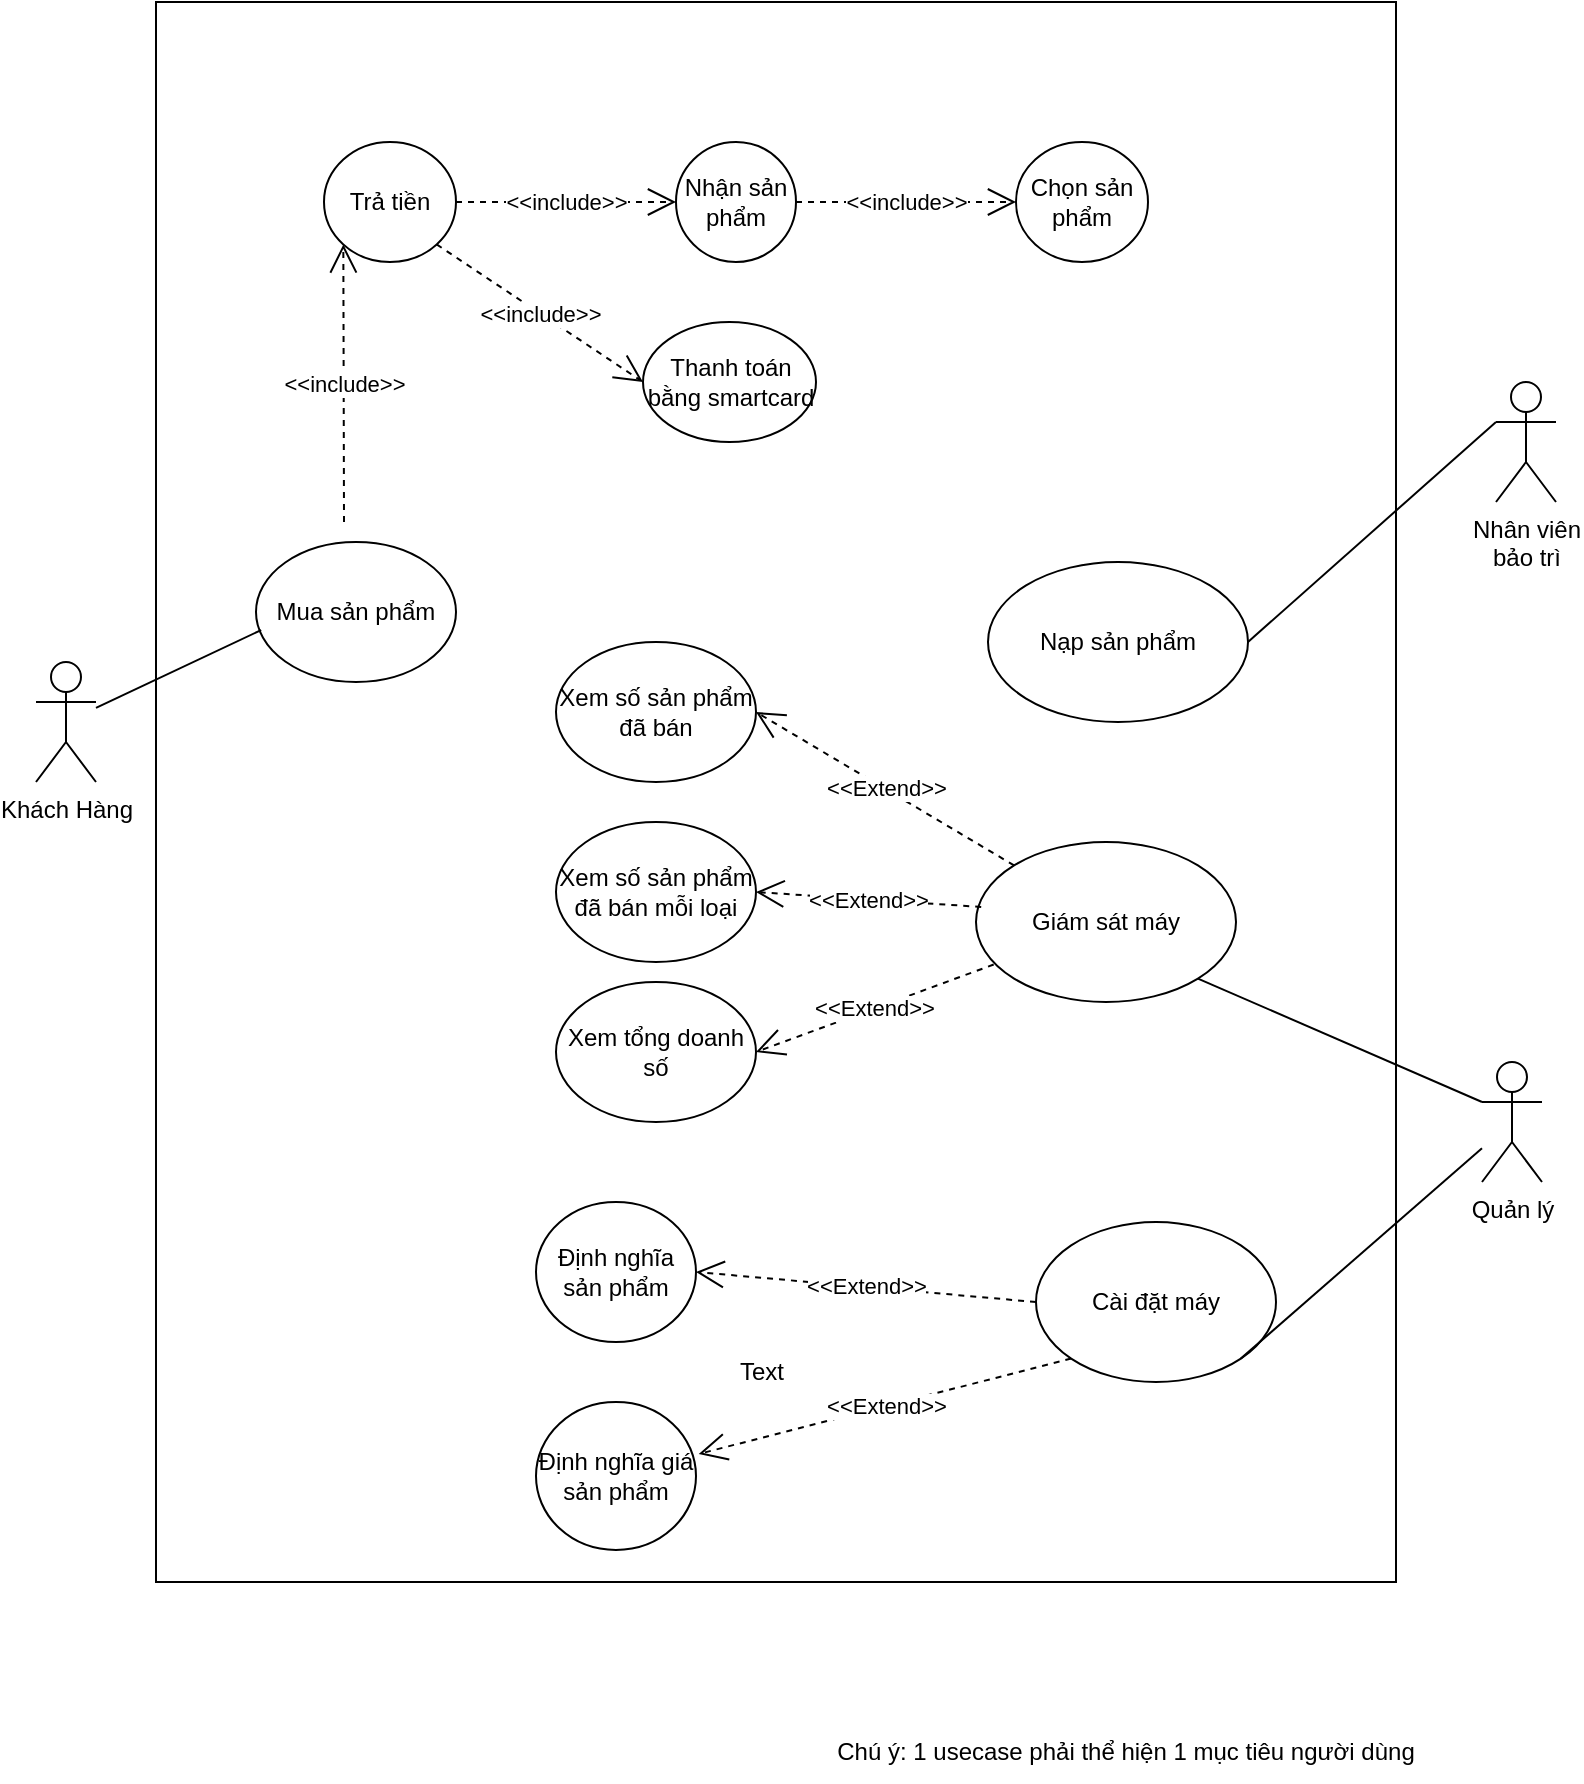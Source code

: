<mxfile version="20.8.20" type="github">
  <diagram name="Trang-1" id="1fvKQeITgAMp1NTGySb4">
    <mxGraphModel dx="1194" dy="1910" grid="1" gridSize="10" guides="1" tooltips="1" connect="1" arrows="1" fold="1" page="1" pageScale="1" pageWidth="827" pageHeight="1169" math="0" shadow="0">
      <root>
        <mxCell id="0" />
        <mxCell id="1" parent="0" />
        <mxCell id="is1j8jJFaSuD51MKp72F-58" value="" style="rounded=0;whiteSpace=wrap;html=1;" parent="1" vertex="1">
          <mxGeometry x="107" y="-1130" width="620" height="790" as="geometry" />
        </mxCell>
        <mxCell id="is1j8jJFaSuD51MKp72F-59" value="Khách Hàng" style="shape=umlActor;verticalLabelPosition=bottom;verticalAlign=top;html=1;outlineConnect=0;" parent="1" vertex="1">
          <mxGeometry x="47" y="-800" width="30" height="60" as="geometry" />
        </mxCell>
        <mxCell id="is1j8jJFaSuD51MKp72F-60" value="Nhân viên&lt;br&gt;bảo trì" style="shape=umlActor;verticalLabelPosition=bottom;verticalAlign=top;html=1;outlineConnect=0;" parent="1" vertex="1">
          <mxGeometry x="777" y="-940" width="30" height="60" as="geometry" />
        </mxCell>
        <mxCell id="is1j8jJFaSuD51MKp72F-61" value="Mua sản phẩm" style="ellipse;whiteSpace=wrap;html=1;" parent="1" vertex="1">
          <mxGeometry x="157" y="-860" width="100" height="70" as="geometry" />
        </mxCell>
        <mxCell id="is1j8jJFaSuD51MKp72F-62" value="Nạp sản phẩm" style="ellipse;whiteSpace=wrap;html=1;" parent="1" vertex="1">
          <mxGeometry x="523" y="-850" width="130" height="80" as="geometry" />
        </mxCell>
        <mxCell id="is1j8jJFaSuD51MKp72F-63" value="Giám sát máy" style="ellipse;whiteSpace=wrap;html=1;" parent="1" vertex="1">
          <mxGeometry x="517" y="-710" width="130" height="80" as="geometry" />
        </mxCell>
        <mxCell id="is1j8jJFaSuD51MKp72F-64" value="Cài đặt máy" style="ellipse;whiteSpace=wrap;html=1;" parent="1" vertex="1">
          <mxGeometry x="547" y="-520" width="120" height="80" as="geometry" />
        </mxCell>
        <mxCell id="is1j8jJFaSuD51MKp72F-65" value="Nhận sản phẩm" style="ellipse;whiteSpace=wrap;html=1;" parent="1" vertex="1">
          <mxGeometry x="367" y="-1060" width="60" height="60" as="geometry" />
        </mxCell>
        <mxCell id="is1j8jJFaSuD51MKp72F-66" value="Chọn sản phẩm" style="ellipse;whiteSpace=wrap;html=1;" parent="1" vertex="1">
          <mxGeometry x="537" y="-1060" width="66" height="60" as="geometry" />
        </mxCell>
        <mxCell id="is1j8jJFaSuD51MKp72F-67" value="Trả tiền" style="ellipse;whiteSpace=wrap;html=1;" parent="1" vertex="1">
          <mxGeometry x="191" y="-1060" width="66" height="60" as="geometry" />
        </mxCell>
        <mxCell id="is1j8jJFaSuD51MKp72F-68" value="" style="endArrow=none;html=1;rounded=0;entryX=0;entryY=0.333;entryDx=0;entryDy=0;entryPerimeter=0;exitX=1;exitY=0.5;exitDx=0;exitDy=0;" parent="1" source="is1j8jJFaSuD51MKp72F-62" target="is1j8jJFaSuD51MKp72F-60" edge="1">
          <mxGeometry width="50" height="50" relative="1" as="geometry">
            <mxPoint x="677" y="-850" as="sourcePoint" />
            <mxPoint x="727" y="-900" as="targetPoint" />
          </mxGeometry>
        </mxCell>
        <mxCell id="is1j8jJFaSuD51MKp72F-69" value="&amp;lt;&amp;lt;include&amp;gt;&amp;gt;" style="endArrow=open;endSize=12;dashed=1;html=1;rounded=0;entryX=0;entryY=1;entryDx=0;entryDy=0;" parent="1" target="is1j8jJFaSuD51MKp72F-67" edge="1">
          <mxGeometry x="-0.008" width="160" relative="1" as="geometry">
            <mxPoint x="201" y="-870" as="sourcePoint" />
            <mxPoint x="407" y="-840" as="targetPoint" />
            <mxPoint as="offset" />
          </mxGeometry>
        </mxCell>
        <mxCell id="is1j8jJFaSuD51MKp72F-70" value="&amp;lt;&amp;lt;include&amp;gt;&amp;gt;" style="endArrow=open;endSize=12;dashed=1;html=1;rounded=0;exitX=1;exitY=0.5;exitDx=0;exitDy=0;" parent="1" source="is1j8jJFaSuD51MKp72F-67" target="is1j8jJFaSuD51MKp72F-65" edge="1">
          <mxGeometry width="160" relative="1" as="geometry">
            <mxPoint x="356" y="-930" as="sourcePoint" />
            <mxPoint x="431" y="-959" as="targetPoint" />
          </mxGeometry>
        </mxCell>
        <mxCell id="is1j8jJFaSuD51MKp72F-71" value="&amp;lt;&amp;lt;include&amp;gt;&amp;gt;" style="endArrow=open;endSize=12;dashed=1;html=1;rounded=0;exitX=1;exitY=0.5;exitDx=0;exitDy=0;entryX=0;entryY=0.5;entryDx=0;entryDy=0;" parent="1" source="is1j8jJFaSuD51MKp72F-65" target="is1j8jJFaSuD51MKp72F-66" edge="1">
          <mxGeometry width="160" relative="1" as="geometry">
            <mxPoint x="373" y="-911" as="sourcePoint" />
            <mxPoint x="398" y="-991" as="targetPoint" />
          </mxGeometry>
        </mxCell>
        <mxCell id="is1j8jJFaSuD51MKp72F-72" value="" style="endArrow=none;html=1;rounded=0;entryX=0.026;entryY=0.629;entryDx=0;entryDy=0;entryPerimeter=0;" parent="1" source="is1j8jJFaSuD51MKp72F-59" target="is1j8jJFaSuD51MKp72F-61" edge="1">
          <mxGeometry width="50" height="50" relative="1" as="geometry">
            <mxPoint x="277" y="-650" as="sourcePoint" />
            <mxPoint x="327" y="-700" as="targetPoint" />
          </mxGeometry>
        </mxCell>
        <mxCell id="is1j8jJFaSuD51MKp72F-73" value="&amp;lt;&amp;lt;Extend&amp;gt;&amp;gt;" style="endArrow=open;endSize=12;dashed=1;html=1;rounded=0;exitX=0;exitY=0.5;exitDx=0;exitDy=0;entryX=1;entryY=0.5;entryDx=0;entryDy=0;" parent="1" source="is1j8jJFaSuD51MKp72F-64" target="is1j8jJFaSuD51MKp72F-74" edge="1">
          <mxGeometry width="160" relative="1" as="geometry">
            <mxPoint x="537" y="-561" as="sourcePoint" />
            <mxPoint x="542.287" y="-650.351" as="targetPoint" />
          </mxGeometry>
        </mxCell>
        <mxCell id="is1j8jJFaSuD51MKp72F-74" value="Định nghĩa sản phẩm" style="ellipse;whiteSpace=wrap;html=1;" parent="1" vertex="1">
          <mxGeometry x="297" y="-530" width="80" height="70" as="geometry" />
        </mxCell>
        <mxCell id="is1j8jJFaSuD51MKp72F-75" value="Định nghĩa giá sản phẩm" style="ellipse;whiteSpace=wrap;html=1;" parent="1" vertex="1">
          <mxGeometry x="297" y="-430" width="80" height="74" as="geometry" />
        </mxCell>
        <mxCell id="is1j8jJFaSuD51MKp72F-76" value="&amp;lt;&amp;lt;Extend&amp;gt;&amp;gt;" style="endArrow=open;endSize=12;dashed=1;html=1;rounded=0;exitX=0;exitY=1;exitDx=0;exitDy=0;entryX=1.017;entryY=0.351;entryDx=0;entryDy=0;entryPerimeter=0;" parent="1" source="is1j8jJFaSuD51MKp72F-64" target="is1j8jJFaSuD51MKp72F-75" edge="1">
          <mxGeometry width="160" relative="1" as="geometry">
            <mxPoint x="565" y="-548" as="sourcePoint" />
            <mxPoint x="475" y="-607" as="targetPoint" />
          </mxGeometry>
        </mxCell>
        <mxCell id="is1j8jJFaSuD51MKp72F-79" value="" style="endArrow=none;html=1;rounded=0;entryX=0;entryY=0.333;entryDx=0;entryDy=0;entryPerimeter=0;exitX=1;exitY=1;exitDx=0;exitDy=0;" parent="1" source="is1j8jJFaSuD51MKp72F-63" target="is1j8jJFaSuD51MKp72F-77" edge="1">
          <mxGeometry width="50" height="50" relative="1" as="geometry">
            <mxPoint x="647" y="-662" as="sourcePoint" />
            <mxPoint x="815" y="-720" as="targetPoint" />
          </mxGeometry>
        </mxCell>
        <mxCell id="is1j8jJFaSuD51MKp72F-80" value="&amp;lt;&amp;lt;Extend&amp;gt;&amp;gt;" style="endArrow=open;endSize=12;dashed=1;html=1;rounded=0;exitX=0.02;exitY=0.406;exitDx=0;exitDy=0;entryX=1;entryY=0.5;entryDx=0;entryDy=0;exitPerimeter=0;" parent="1" source="is1j8jJFaSuD51MKp72F-63" target="is1j8jJFaSuD51MKp72F-82" edge="1">
          <mxGeometry width="160" relative="1" as="geometry">
            <mxPoint x="517" y="-672" as="sourcePoint" />
            <mxPoint x="427" y="-668" as="targetPoint" />
          </mxGeometry>
        </mxCell>
        <mxCell id="is1j8jJFaSuD51MKp72F-81" value="Xem số sản phẩm đã bán" style="ellipse;whiteSpace=wrap;html=1;" parent="1" vertex="1">
          <mxGeometry x="307" y="-810" width="100" height="70" as="geometry" />
        </mxCell>
        <mxCell id="is1j8jJFaSuD51MKp72F-82" value="Xem số sản phẩm đã bán mỗi loại" style="ellipse;whiteSpace=wrap;html=1;" parent="1" vertex="1">
          <mxGeometry x="307" y="-720" width="100" height="70" as="geometry" />
        </mxCell>
        <mxCell id="is1j8jJFaSuD51MKp72F-83" value="Xem tổng doanh số" style="ellipse;whiteSpace=wrap;html=1;" parent="1" vertex="1">
          <mxGeometry x="307" y="-640" width="100" height="70" as="geometry" />
        </mxCell>
        <mxCell id="is1j8jJFaSuD51MKp72F-84" value="&amp;lt;&amp;lt;Extend&amp;gt;&amp;gt;" style="endArrow=open;endSize=12;dashed=1;html=1;rounded=0;exitX=0.068;exitY=0.766;exitDx=0;exitDy=0;entryX=1;entryY=0.5;entryDx=0;entryDy=0;exitPerimeter=0;" parent="1" source="is1j8jJFaSuD51MKp72F-63" target="is1j8jJFaSuD51MKp72F-83" edge="1">
          <mxGeometry x="0.006" width="160" relative="1" as="geometry">
            <mxPoint x="527" y="-662" as="sourcePoint" />
            <mxPoint x="417" y="-675" as="targetPoint" />
            <mxPoint as="offset" />
          </mxGeometry>
        </mxCell>
        <mxCell id="is1j8jJFaSuD51MKp72F-85" value="&amp;lt;&amp;lt;Extend&amp;gt;&amp;gt;" style="endArrow=open;endSize=12;dashed=1;html=1;rounded=0;exitX=0;exitY=0;exitDx=0;exitDy=0;entryX=1;entryY=0.5;entryDx=0;entryDy=0;" parent="1" source="is1j8jJFaSuD51MKp72F-63" target="is1j8jJFaSuD51MKp72F-81" edge="1">
          <mxGeometry width="160" relative="1" as="geometry">
            <mxPoint x="546" y="-777" as="sourcePoint" />
            <mxPoint x="417" y="-740" as="targetPoint" />
          </mxGeometry>
        </mxCell>
        <mxCell id="is1j8jJFaSuD51MKp72F-86" value="&amp;lt;&amp;lt;include&amp;gt;&amp;gt;" style="endArrow=open;endSize=12;dashed=1;html=1;rounded=0;exitX=1;exitY=1;exitDx=0;exitDy=0;entryX=0;entryY=0.5;entryDx=0;entryDy=0;" parent="1" source="is1j8jJFaSuD51MKp72F-67" target="is1j8jJFaSuD51MKp72F-87" edge="1">
          <mxGeometry width="160" relative="1" as="geometry">
            <mxPoint x="257" y="-790" as="sourcePoint" />
            <mxPoint x="417" y="-790" as="targetPoint" />
          </mxGeometry>
        </mxCell>
        <mxCell id="is1j8jJFaSuD51MKp72F-87" value="Thanh toán bằng smartcard" style="ellipse;whiteSpace=wrap;html=1;" parent="1" vertex="1">
          <mxGeometry x="350.5" y="-970" width="86.5" height="60" as="geometry" />
        </mxCell>
        <mxCell id="is1j8jJFaSuD51MKp72F-88" value="" style="endArrow=none;html=1;rounded=0;exitX=1;exitY=1;exitDx=0;exitDy=0;" parent="1" source="is1j8jJFaSuD51MKp72F-64" target="is1j8jJFaSuD51MKp72F-77" edge="1">
          <mxGeometry width="50" height="50" relative="1" as="geometry">
            <mxPoint x="649" y="-452" as="sourcePoint" />
            <mxPoint x="797" y="-580" as="targetPoint" />
          </mxGeometry>
        </mxCell>
        <mxCell id="is1j8jJFaSuD51MKp72F-77" value="Quản lý" style="shape=umlActor;verticalLabelPosition=bottom;verticalAlign=top;html=1;outlineConnect=0;" parent="1" vertex="1">
          <mxGeometry x="770" y="-600" width="30" height="60" as="geometry" />
        </mxCell>
        <mxCell id="98N7ghiOXK7Ye2-gzf1j-1" value="Text" style="text;html=1;strokeColor=none;fillColor=none;align=center;verticalAlign=middle;whiteSpace=wrap;rounded=0;" vertex="1" parent="1">
          <mxGeometry x="380" y="-460" width="60" height="30" as="geometry" />
        </mxCell>
        <mxCell id="98N7ghiOXK7Ye2-gzf1j-2" value="Chú ý: 1 usecase phải thể hiện 1 mục tiêu người dùng" style="text;html=1;strokeColor=none;fillColor=none;align=center;verticalAlign=middle;whiteSpace=wrap;rounded=0;" vertex="1" parent="1">
          <mxGeometry x="363.75" y="-270" width="456.25" height="30" as="geometry" />
        </mxCell>
      </root>
    </mxGraphModel>
  </diagram>
</mxfile>
